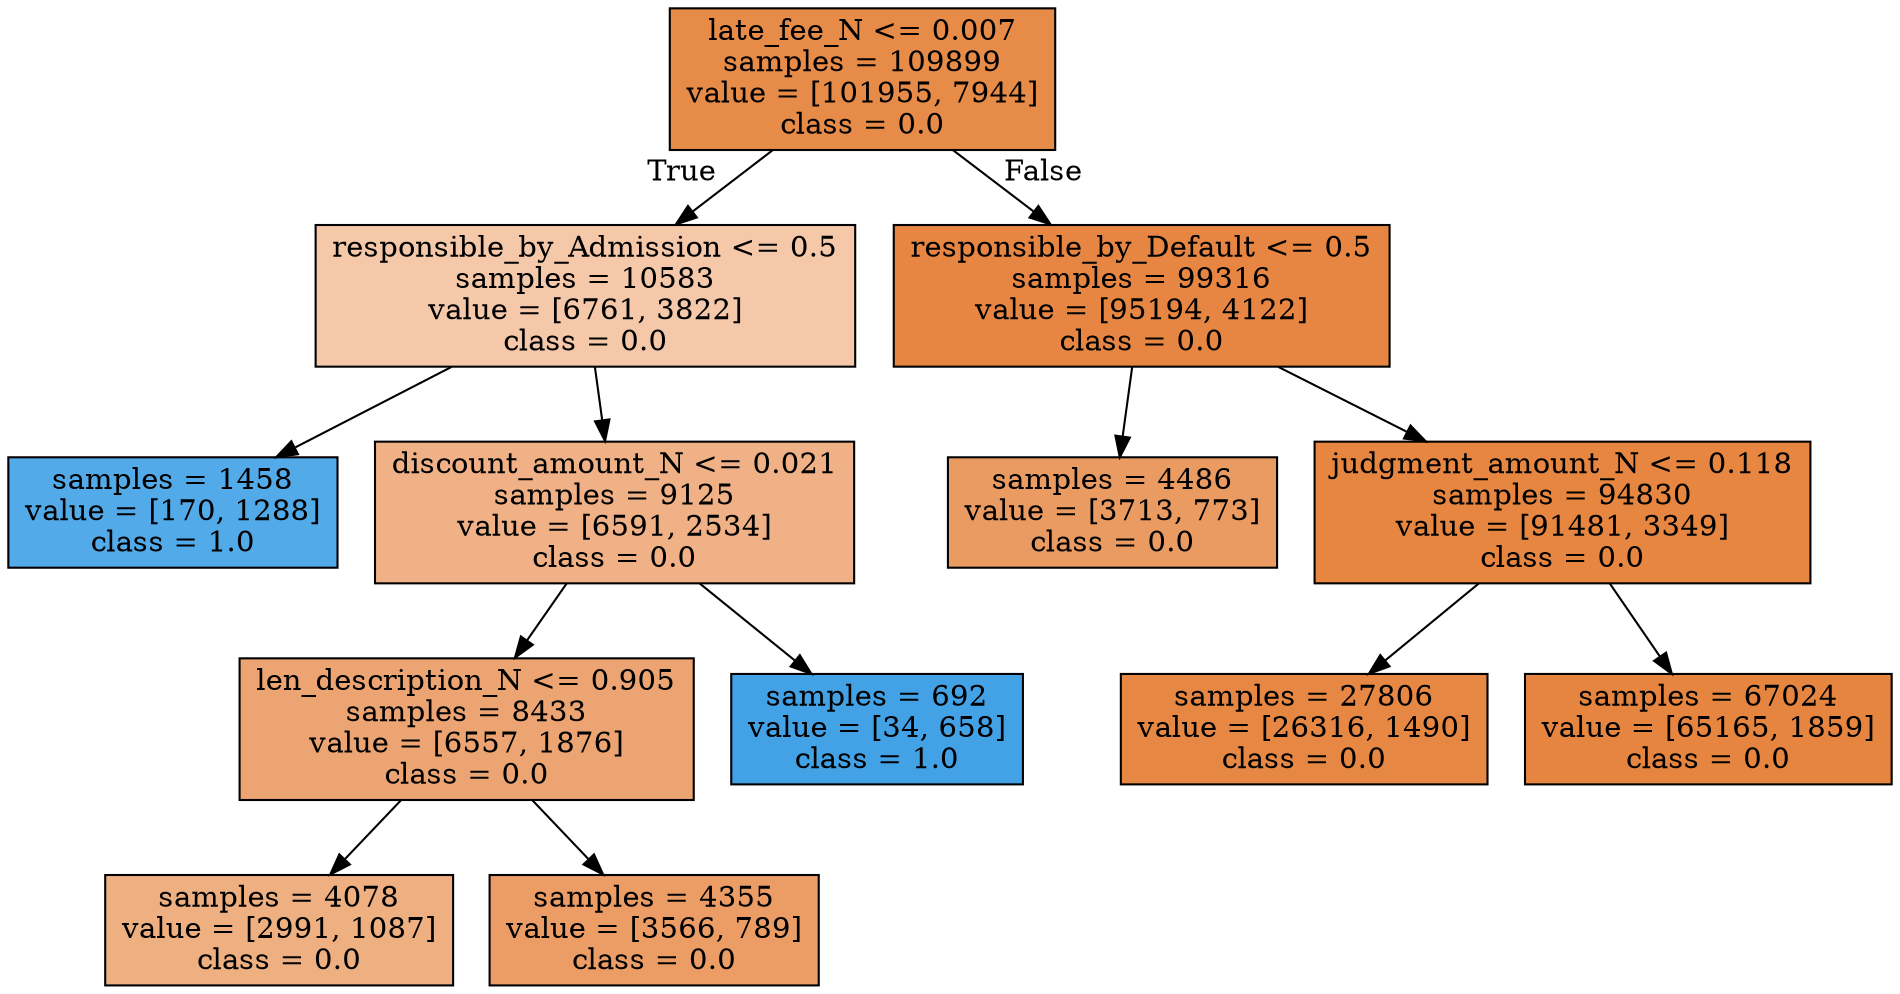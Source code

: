 digraph Tree {
node [shape=box, style="filled", color="black"] ;
0 [label="late_fee_N <= 0.007\nsamples = 109899\nvalue = [101955, 7944]\nclass = 0.0", fillcolor="#e78b48"] ;
1 [label="responsible_by_Admission <= 0.5\nsamples = 10583\nvalue = [6761, 3822]\nclass = 0.0", fillcolor="#f4c8a9"] ;
0 -> 1 [labeldistance=2.5, labelangle=45, headlabel="True"] ;
3 [label="samples = 1458\nvalue = [170, 1288]\nclass = 1.0", fillcolor="#53aae8"] ;
1 -> 3 ;
4 [label="discount_amount_N <= 0.021\nsamples = 9125\nvalue = [6591, 2534]\nclass = 0.0", fillcolor="#efb185"] ;
1 -> 4 ;
5 [label="len_description_N <= 0.905\nsamples = 8433\nvalue = [6557, 1876]\nclass = 0.0", fillcolor="#eca572"] ;
4 -> 5 ;
9 [label="samples = 4078\nvalue = [2991, 1087]\nclass = 0.0", fillcolor="#eeaf81"] ;
5 -> 9 ;
10 [label="samples = 4355\nvalue = [3566, 789]\nclass = 0.0", fillcolor="#eb9d65"] ;
5 -> 10 ;
6 [label="samples = 692\nvalue = [34, 658]\nclass = 1.0", fillcolor="#43a2e6"] ;
4 -> 6 ;
2 [label="responsible_by_Default <= 0.5\nsamples = 99316\nvalue = [95194, 4122]\nclass = 0.0", fillcolor="#e68642"] ;
0 -> 2 [labeldistance=2.5, labelangle=-45, headlabel="False"] ;
7 [label="samples = 4486\nvalue = [3713, 773]\nclass = 0.0", fillcolor="#ea9b62"] ;
2 -> 7 ;
8 [label="judgment_amount_N <= 0.118\nsamples = 94830\nvalue = [91481, 3349]\nclass = 0.0", fillcolor="#e68640"] ;
2 -> 8 ;
11 [label="samples = 27806\nvalue = [26316, 1490]\nclass = 0.0", fillcolor="#e68844"] ;
8 -> 11 ;
12 [label="samples = 67024\nvalue = [65165, 1859]\nclass = 0.0", fillcolor="#e6853f"] ;
8 -> 12 ;
}